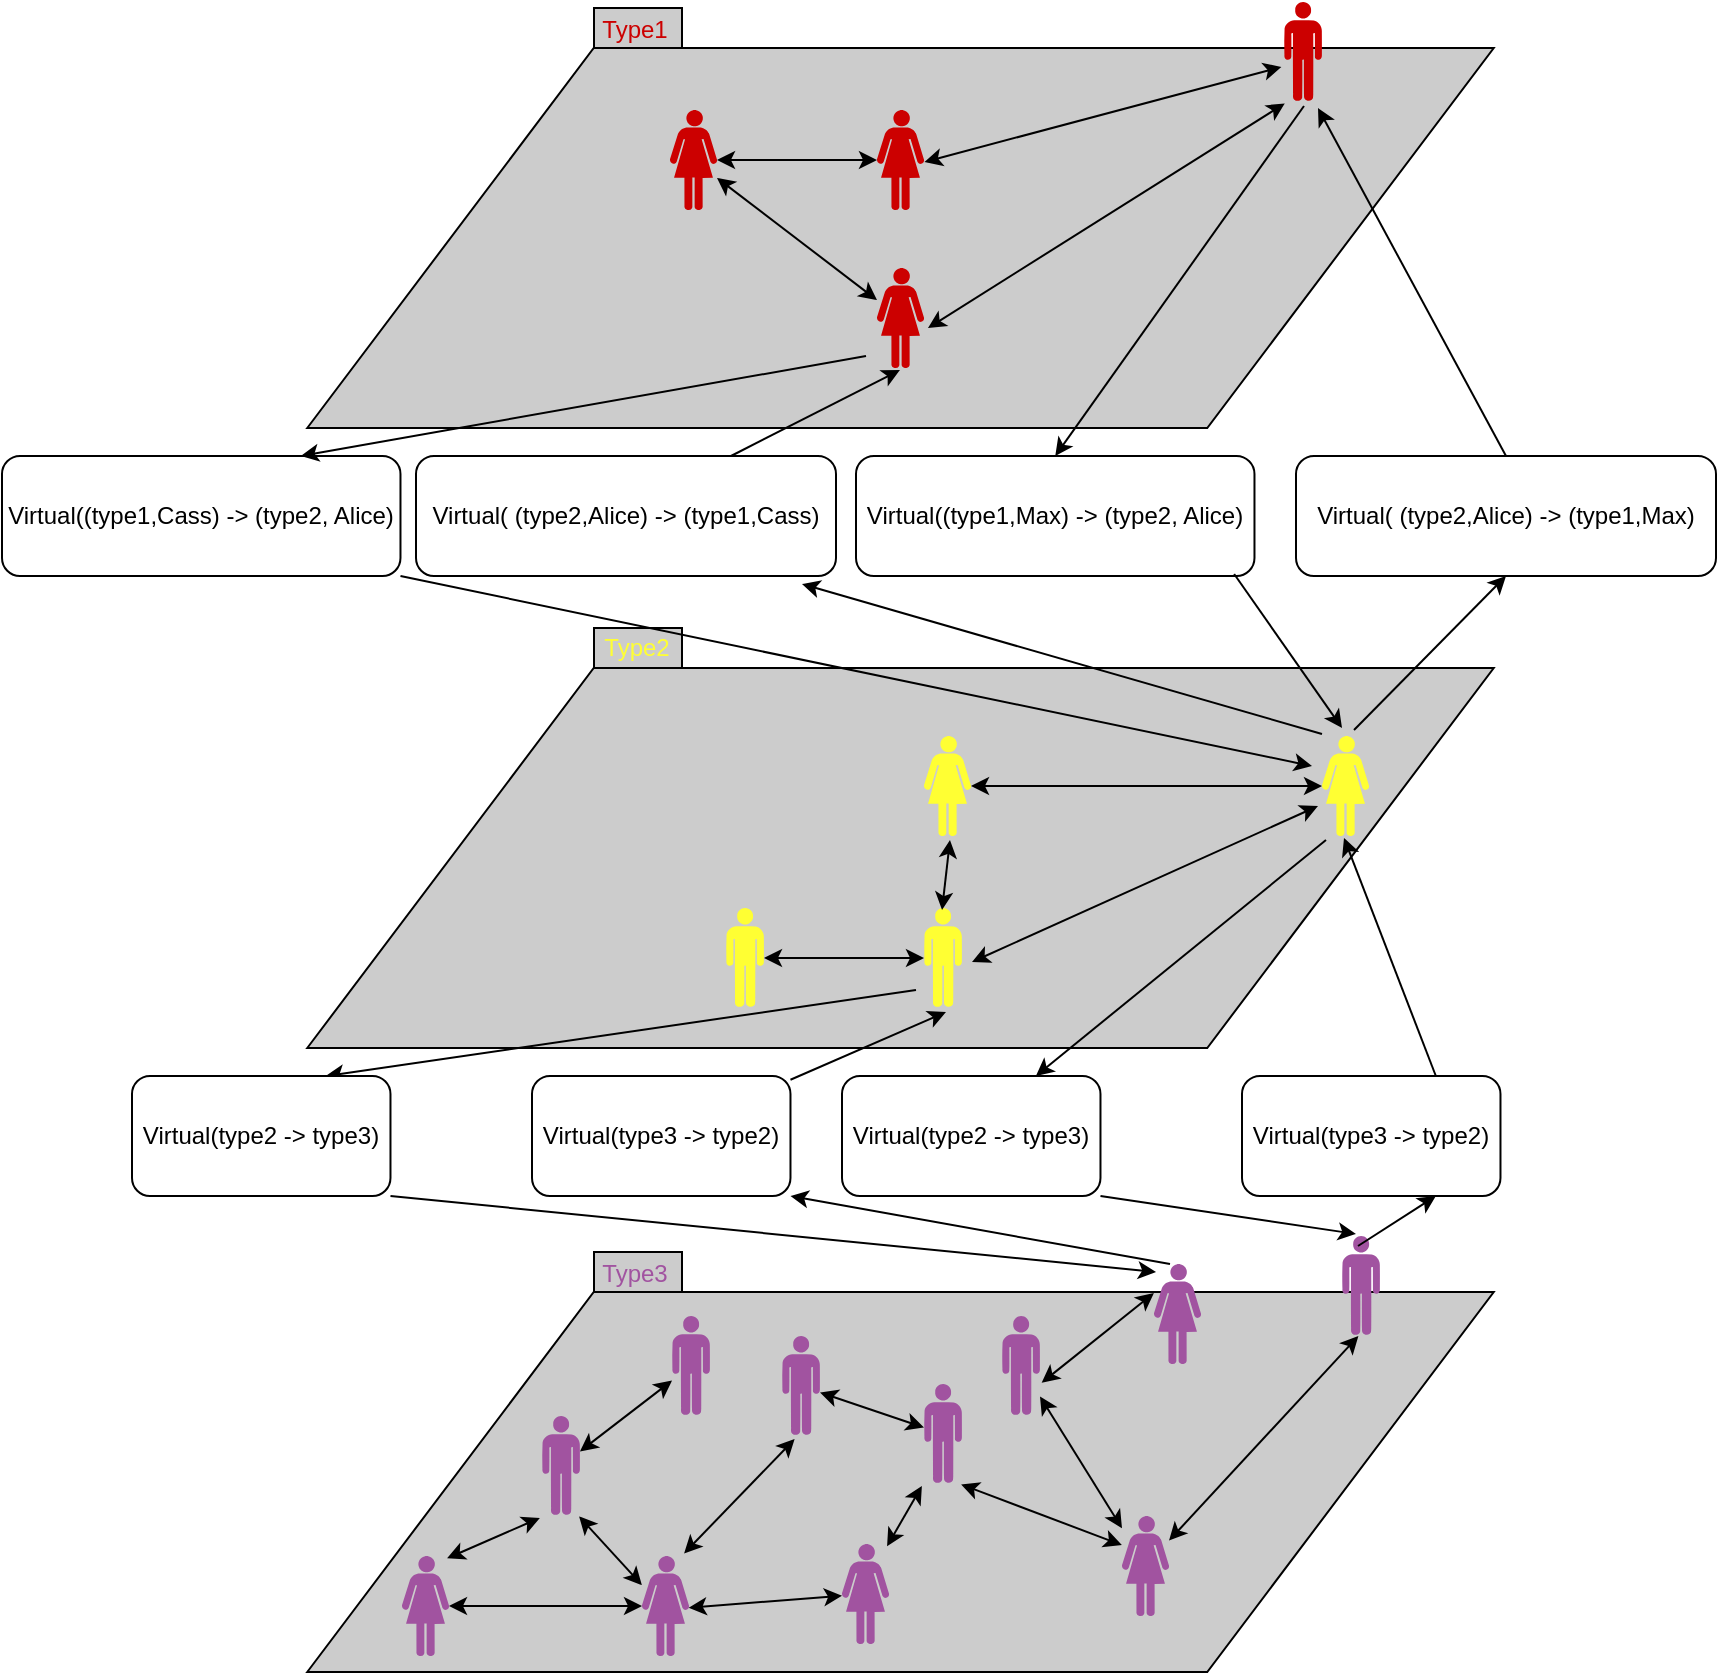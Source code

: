 <mxfile version="24.0.2" type="github">
  <diagram name="Page-1" id="404_kxYsZ5X8p2S8uvQf">
    <mxGraphModel dx="1647" dy="-85" grid="1" gridSize="10" guides="1" tooltips="1" connect="1" arrows="1" fold="1" page="1" pageScale="1" pageWidth="850" pageHeight="1100" math="0" shadow="0">
      <root>
        <mxCell id="0" />
        <mxCell id="1" parent="0" />
        <mxCell id="8ftiR1pAZEAG93mxzUA_-40" value="" style="shape=parallelogram;perimeter=parallelogramPerimeter;whiteSpace=wrap;html=1;fixedSize=1;size=143.25;fillColor=#000000;fillOpacity=20;" parent="1" vertex="1">
          <mxGeometry x="582.62" y="1768" width="593.25" height="190" as="geometry" />
        </mxCell>
        <mxCell id="0Rgwea09dTIiz1nyik_j-15" value="" style="rounded=0;whiteSpace=wrap;html=1;fillColor=#000000;fillOpacity=20;" parent="1" vertex="1">
          <mxGeometry x="726" y="1126" width="44" height="20" as="geometry" />
        </mxCell>
        <mxCell id="8ftiR1pAZEAG93mxzUA_-39" value="" style="shape=parallelogram;perimeter=parallelogramPerimeter;whiteSpace=wrap;html=1;fixedSize=1;size=143.25;fillColor=#000000;fillOpacity=20;" parent="1" vertex="1">
          <mxGeometry x="582.62" y="1456" width="593.25" height="190" as="geometry" />
        </mxCell>
        <mxCell id="8ftiR1pAZEAG93mxzUA_-38" value="" style="shape=parallelogram;perimeter=parallelogramPerimeter;whiteSpace=wrap;html=1;fixedSize=1;size=143.25;fillColor=#000000;fillOpacity=20;" parent="1" vertex="1">
          <mxGeometry x="582.62" y="1146" width="593.25" height="190" as="geometry" />
        </mxCell>
        <mxCell id="8ftiR1pAZEAG93mxzUA_-18" value="" style="rounded=0;orthogonalLoop=1;jettySize=auto;html=1;startArrow=classic;startFill=1;" parent="1" source="8ftiR1pAZEAG93mxzUA_-8" target="8ftiR1pAZEAG93mxzUA_-17" edge="1">
          <mxGeometry relative="1" as="geometry" />
        </mxCell>
        <mxCell id="8ftiR1pAZEAG93mxzUA_-8" value="" style="verticalLabelPosition=bottom;sketch=0;html=1;fillColor=#A153A0;verticalAlign=top;align=center;pointerEvents=1;shape=mxgraph.cisco_safe.design.actor_1;" parent="1" vertex="1">
          <mxGeometry x="630" y="1900" width="23.5" height="50" as="geometry" />
        </mxCell>
        <mxCell id="8ftiR1pAZEAG93mxzUA_-16" value="" style="rounded=0;orthogonalLoop=1;jettySize=auto;html=1;startArrow=classic;startFill=1;" parent="1" source="8ftiR1pAZEAG93mxzUA_-9" target="8ftiR1pAZEAG93mxzUA_-15" edge="1">
          <mxGeometry relative="1" as="geometry" />
        </mxCell>
        <mxCell id="8ftiR1pAZEAG93mxzUA_-9" value="" style="verticalLabelPosition=bottom;sketch=0;html=1;fillColor=#A153A0;verticalAlign=top;align=center;pointerEvents=1;shape=mxgraph.cisco_safe.design.actor_2;" parent="1" vertex="1">
          <mxGeometry x="700" y="1830" width="19" height="50" as="geometry" />
        </mxCell>
        <mxCell id="8ftiR1pAZEAG93mxzUA_-10" value="" style="verticalLabelPosition=bottom;sketch=0;html=1;fillColor=#A153A0;verticalAlign=top;align=center;pointerEvents=1;shape=mxgraph.cisco_safe.design.actor_2;" parent="1" vertex="1">
          <mxGeometry x="1100" y="1740" width="19" height="50" as="geometry" />
        </mxCell>
        <mxCell id="8ftiR1pAZEAG93mxzUA_-11" value="" style="verticalLabelPosition=bottom;sketch=0;html=1;fillColor=#CC0000;verticalAlign=top;align=center;pointerEvents=1;shape=mxgraph.cisco_safe.design.actor_2;" parent="1" vertex="1">
          <mxGeometry x="1071" y="1123" width="19" height="50" as="geometry" />
        </mxCell>
        <mxCell id="0Rgwea09dTIiz1nyik_j-6" value="" style="rounded=0;orthogonalLoop=1;jettySize=auto;html=1;startArrow=classic;startFill=1;" parent="1" source="8ftiR1pAZEAG93mxzUA_-12" target="0Rgwea09dTIiz1nyik_j-5" edge="1">
          <mxGeometry relative="1" as="geometry" />
        </mxCell>
        <mxCell id="8ftiR1pAZEAG93mxzUA_-12" value="" style="verticalLabelPosition=bottom;sketch=0;html=1;fillColor=#FFFF33;verticalAlign=top;align=center;pointerEvents=1;shape=mxgraph.cisco_safe.design.actor_1;" parent="1" vertex="1">
          <mxGeometry x="1090" y="1490" width="23.5" height="50" as="geometry" />
        </mxCell>
        <mxCell id="8ftiR1pAZEAG93mxzUA_-14" value="" style="endArrow=classic;html=1;rounded=0;exitX=0.959;exitY=0.023;exitDx=0;exitDy=0;exitPerimeter=0;entryX=-0.056;entryY=1.019;entryDx=0;entryDy=0;entryPerimeter=0;startArrow=classic;startFill=1;" parent="1" source="8ftiR1pAZEAG93mxzUA_-8" target="8ftiR1pAZEAG93mxzUA_-9" edge="1">
          <mxGeometry width="50" height="50" relative="1" as="geometry">
            <mxPoint x="566" y="1890" as="sourcePoint" />
            <mxPoint x="616" y="1840" as="targetPoint" />
          </mxGeometry>
        </mxCell>
        <mxCell id="8ftiR1pAZEAG93mxzUA_-15" value="" style="verticalLabelPosition=bottom;sketch=0;html=1;fillColor=#A153A0;verticalAlign=top;align=center;pointerEvents=1;shape=mxgraph.cisco_safe.design.actor_2;" parent="1" vertex="1">
          <mxGeometry x="765" y="1780" width="19" height="50" as="geometry" />
        </mxCell>
        <mxCell id="8ftiR1pAZEAG93mxzUA_-17" value="" style="verticalLabelPosition=bottom;sketch=0;html=1;fillColor=#A153A0;verticalAlign=top;align=center;pointerEvents=1;shape=mxgraph.cisco_safe.design.actor_1;" parent="1" vertex="1">
          <mxGeometry x="750" y="1900" width="23.5" height="50" as="geometry" />
        </mxCell>
        <mxCell id="8ftiR1pAZEAG93mxzUA_-19" value="" style="rounded=0;orthogonalLoop=1;jettySize=auto;html=1;startArrow=classic;startFill=1;exitX=0.977;exitY=1.004;exitDx=0;exitDy=0;exitPerimeter=0;entryX=-0.003;entryY=0.291;entryDx=0;entryDy=0;entryPerimeter=0;" parent="1" source="8ftiR1pAZEAG93mxzUA_-9" target="8ftiR1pAZEAG93mxzUA_-17" edge="1">
          <mxGeometry relative="1" as="geometry">
            <mxPoint x="650" y="1994" as="sourcePoint" />
            <mxPoint x="773" y="1986" as="targetPoint" />
          </mxGeometry>
        </mxCell>
        <mxCell id="8ftiR1pAZEAG93mxzUA_-20" value="" style="rounded=0;orthogonalLoop=1;jettySize=auto;html=1;startArrow=classic;startFill=1;entryX=0.993;entryY=0.517;entryDx=0;entryDy=0;entryPerimeter=0;" parent="1" source="8ftiR1pAZEAG93mxzUA_-21" target="8ftiR1pAZEAG93mxzUA_-17" edge="1">
          <mxGeometry relative="1" as="geometry" />
        </mxCell>
        <mxCell id="8ftiR1pAZEAG93mxzUA_-21" value="" style="verticalLabelPosition=bottom;sketch=0;html=1;fillColor=#A153A0;verticalAlign=top;align=center;pointerEvents=1;shape=mxgraph.cisco_safe.design.actor_1;" parent="1" vertex="1">
          <mxGeometry x="850" y="1894" width="23.5" height="50" as="geometry" />
        </mxCell>
        <mxCell id="8ftiR1pAZEAG93mxzUA_-22" value="" style="rounded=0;orthogonalLoop=1;jettySize=auto;html=1;startArrow=classic;startFill=1;" parent="1" source="8ftiR1pAZEAG93mxzUA_-23" target="8ftiR1pAZEAG93mxzUA_-25" edge="1">
          <mxGeometry relative="1" as="geometry" />
        </mxCell>
        <mxCell id="8ftiR1pAZEAG93mxzUA_-23" value="" style="verticalLabelPosition=bottom;sketch=0;html=1;fillColor=#A153A0;verticalAlign=top;align=center;pointerEvents=1;shape=mxgraph.cisco_safe.design.actor_2;" parent="1" vertex="1">
          <mxGeometry x="891" y="1814" width="19" height="50" as="geometry" />
        </mxCell>
        <mxCell id="8ftiR1pAZEAG93mxzUA_-24" value="" style="endArrow=classic;html=1;rounded=0;exitX=0.959;exitY=0.023;exitDx=0;exitDy=0;exitPerimeter=0;entryX=-0.056;entryY=1.019;entryDx=0;entryDy=0;entryPerimeter=0;startArrow=classic;startFill=1;" parent="1" source="8ftiR1pAZEAG93mxzUA_-21" target="8ftiR1pAZEAG93mxzUA_-23" edge="1">
          <mxGeometry width="50" height="50" relative="1" as="geometry">
            <mxPoint x="776" y="1850" as="sourcePoint" />
            <mxPoint x="826" y="1800" as="targetPoint" />
          </mxGeometry>
        </mxCell>
        <mxCell id="8ftiR1pAZEAG93mxzUA_-25" value="" style="verticalLabelPosition=bottom;sketch=0;html=1;fillColor=#A153A0;verticalAlign=top;align=center;pointerEvents=1;shape=mxgraph.cisco_safe.design.actor_2;" parent="1" vertex="1">
          <mxGeometry x="820" y="1790" width="19" height="50" as="geometry" />
        </mxCell>
        <mxCell id="8ftiR1pAZEAG93mxzUA_-26" value="" style="verticalLabelPosition=bottom;sketch=0;html=1;fillColor=#A153A0;verticalAlign=top;align=center;pointerEvents=1;shape=mxgraph.cisco_safe.design.actor_1;" parent="1" vertex="1">
          <mxGeometry x="990" y="1880" width="23.5" height="50" as="geometry" />
        </mxCell>
        <mxCell id="8ftiR1pAZEAG93mxzUA_-27" value="" style="rounded=0;orthogonalLoop=1;jettySize=auto;html=1;startArrow=classic;startFill=1;exitX=0.977;exitY=1.004;exitDx=0;exitDy=0;exitPerimeter=0;entryX=-0.003;entryY=0.291;entryDx=0;entryDy=0;entryPerimeter=0;" parent="1" source="8ftiR1pAZEAG93mxzUA_-23" target="8ftiR1pAZEAG93mxzUA_-26" edge="1">
          <mxGeometry relative="1" as="geometry">
            <mxPoint x="860" y="1954" as="sourcePoint" />
            <mxPoint x="983" y="1946" as="targetPoint" />
          </mxGeometry>
        </mxCell>
        <mxCell id="8ftiR1pAZEAG93mxzUA_-28" value="" style="rounded=0;orthogonalLoop=1;jettySize=auto;html=1;startArrow=classic;startFill=1;exitX=0.332;exitY=1.031;exitDx=0;exitDy=0;exitPerimeter=0;entryX=0.896;entryY=-0.026;entryDx=0;entryDy=0;entryPerimeter=0;" parent="1" source="8ftiR1pAZEAG93mxzUA_-25" target="8ftiR1pAZEAG93mxzUA_-17" edge="1">
          <mxGeometry relative="1" as="geometry">
            <mxPoint x="695" y="1940" as="sourcePoint" />
            <mxPoint x="773" y="1975" as="targetPoint" />
          </mxGeometry>
        </mxCell>
        <mxCell id="8ftiR1pAZEAG93mxzUA_-33" value="" style="rounded=0;orthogonalLoop=1;jettySize=auto;html=1;startArrow=classic;startFill=1;" parent="1" source="8ftiR1pAZEAG93mxzUA_-29" target="8ftiR1pAZEAG93mxzUA_-26" edge="1">
          <mxGeometry relative="1" as="geometry" />
        </mxCell>
        <mxCell id="8ftiR1pAZEAG93mxzUA_-29" value="" style="verticalLabelPosition=bottom;sketch=0;html=1;fillColor=#A153A0;verticalAlign=top;align=center;pointerEvents=1;shape=mxgraph.cisco_safe.design.actor_2;" parent="1" vertex="1">
          <mxGeometry x="930" y="1780" width="19" height="50" as="geometry" />
        </mxCell>
        <mxCell id="8ftiR1pAZEAG93mxzUA_-30" value="" style="verticalLabelPosition=bottom;sketch=0;html=1;fillColor=#A153A0;verticalAlign=top;align=center;pointerEvents=1;shape=mxgraph.cisco_safe.design.actor_1;" parent="1" vertex="1">
          <mxGeometry x="1006" y="1754" width="23.5" height="50" as="geometry" />
        </mxCell>
        <mxCell id="8ftiR1pAZEAG93mxzUA_-31" value="" style="rounded=0;orthogonalLoop=1;jettySize=auto;html=1;startArrow=classic;startFill=1;exitX=1.043;exitY=0.668;exitDx=0;exitDy=0;exitPerimeter=0;entryX=-0.003;entryY=0.291;entryDx=0;entryDy=0;entryPerimeter=0;" parent="1" source="8ftiR1pAZEAG93mxzUA_-29" target="8ftiR1pAZEAG93mxzUA_-30" edge="1">
          <mxGeometry relative="1" as="geometry">
            <mxPoint x="908.37" y="1884" as="sourcePoint" />
            <mxPoint x="1031.37" y="1876" as="targetPoint" />
          </mxGeometry>
        </mxCell>
        <mxCell id="0Rgwea09dTIiz1nyik_j-4" value="" style="rounded=0;orthogonalLoop=1;jettySize=auto;html=1;startArrow=classic;startFill=1;" parent="1" source="8ftiR1pAZEAG93mxzUA_-36" target="0Rgwea09dTIiz1nyik_j-3" edge="1">
          <mxGeometry relative="1" as="geometry" />
        </mxCell>
        <mxCell id="8ftiR1pAZEAG93mxzUA_-36" value="" style="verticalLabelPosition=bottom;sketch=0;html=1;fillColor=#FFFF33;verticalAlign=top;align=center;pointerEvents=1;shape=mxgraph.cisco_safe.design.actor_2;" parent="1" vertex="1">
          <mxGeometry x="891" y="1576" width="19" height="50" as="geometry" />
        </mxCell>
        <mxCell id="0Rgwea09dTIiz1nyik_j-30" value="" style="rounded=0;orthogonalLoop=1;jettySize=auto;html=1;startArrow=classic;startFill=1;" parent="1" source="8ftiR1pAZEAG93mxzUA_-37" target="0Rgwea09dTIiz1nyik_j-29" edge="1">
          <mxGeometry relative="1" as="geometry" />
        </mxCell>
        <mxCell id="8ftiR1pAZEAG93mxzUA_-37" value="" style="verticalLabelPosition=bottom;sketch=0;html=1;fillColor=#CC0000;verticalAlign=top;align=center;pointerEvents=1;shape=mxgraph.cisco_safe.design.actor_1;" parent="1" vertex="1">
          <mxGeometry x="867.5" y="1177" width="23.5" height="50" as="geometry" />
        </mxCell>
        <mxCell id="0Rgwea09dTIiz1nyik_j-2" value="" style="rounded=0;orthogonalLoop=1;jettySize=auto;html=1;startArrow=classic;startFill=1;exitX=1.263;exitY=0.54;exitDx=0;exitDy=0;exitPerimeter=0;entryX=-0.085;entryY=0.7;entryDx=0;entryDy=0;entryPerimeter=0;" parent="1" source="8ftiR1pAZEAG93mxzUA_-36" target="8ftiR1pAZEAG93mxzUA_-12" edge="1">
          <mxGeometry relative="1" as="geometry">
            <mxPoint x="960" y="1769" as="sourcePoint" />
            <mxPoint x="1016" y="1725" as="targetPoint" />
          </mxGeometry>
        </mxCell>
        <mxCell id="0Rgwea09dTIiz1nyik_j-3" value="" style="verticalLabelPosition=bottom;sketch=0;html=1;fillColor=#FFFF33;verticalAlign=top;align=center;pointerEvents=1;shape=mxgraph.cisco_safe.design.actor_2;" parent="1" vertex="1">
          <mxGeometry x="792" y="1576" width="19" height="50" as="geometry" />
        </mxCell>
        <mxCell id="0Rgwea09dTIiz1nyik_j-5" value="" style="verticalLabelPosition=bottom;sketch=0;html=1;fillColor=#FFFF33;verticalAlign=top;align=center;pointerEvents=1;shape=mxgraph.cisco_safe.design.actor_1;" parent="1" vertex="1">
          <mxGeometry x="891" y="1490" width="23.5" height="50" as="geometry" />
        </mxCell>
        <mxCell id="0Rgwea09dTIiz1nyik_j-7" value="" style="rounded=0;orthogonalLoop=1;jettySize=auto;html=1;startArrow=classic;startFill=1;exitX=0.474;exitY=0.02;exitDx=0;exitDy=0;exitPerimeter=0;entryX=0.553;entryY=1.04;entryDx=0;entryDy=0;entryPerimeter=0;" parent="1" source="8ftiR1pAZEAG93mxzUA_-36" target="0Rgwea09dTIiz1nyik_j-5" edge="1">
          <mxGeometry relative="1" as="geometry">
            <mxPoint x="901" y="1611" as="sourcePoint" />
            <mxPoint x="821" y="1611" as="targetPoint" />
          </mxGeometry>
        </mxCell>
        <mxCell id="0Rgwea09dTIiz1nyik_j-14" value="&lt;font color=&quot;#cc0000&quot;&gt;Type1&lt;/font&gt;" style="text;html=1;align=center;verticalAlign=middle;resizable=0;points=[];autosize=1;strokeColor=none;fillColor=none;" parent="1" vertex="1">
          <mxGeometry x="716" y="1122" width="60" height="30" as="geometry" />
        </mxCell>
        <mxCell id="0Rgwea09dTIiz1nyik_j-16" value="" style="rounded=0;whiteSpace=wrap;html=1;fillColor=#000000;fillOpacity=20;" parent="1" vertex="1">
          <mxGeometry x="726" y="1436" width="44" height="20" as="geometry" />
        </mxCell>
        <mxCell id="0Rgwea09dTIiz1nyik_j-17" value="&lt;font color=&quot;#ffff33&quot;&gt;Type2&lt;/font&gt;" style="text;html=1;align=center;verticalAlign=middle;resizable=0;points=[];autosize=1;strokeColor=none;fillColor=none;" parent="1" vertex="1">
          <mxGeometry x="717" y="1431" width="60" height="30" as="geometry" />
        </mxCell>
        <mxCell id="0Rgwea09dTIiz1nyik_j-18" value="" style="rounded=0;whiteSpace=wrap;html=1;fillColor=#000000;fillOpacity=20;" parent="1" vertex="1">
          <mxGeometry x="726" y="1748" width="44" height="20" as="geometry" />
        </mxCell>
        <mxCell id="0Rgwea09dTIiz1nyik_j-19" value="&lt;font color=&quot;#a153a0&quot;&gt;Type3&lt;/font&gt;" style="text;html=1;align=center;verticalAlign=middle;resizable=0;points=[];autosize=1;strokeColor=none;fillColor=none;" parent="1" vertex="1">
          <mxGeometry x="716" y="1744" width="60" height="30" as="geometry" />
        </mxCell>
        <mxCell id="8ftiR1pAZEAG93mxzUA_-34" value="" style="rounded=0;orthogonalLoop=1;jettySize=auto;html=1;entryX=0.431;entryY=1;entryDx=0;entryDy=0;entryPerimeter=0;startArrow=classic;startFill=1;" parent="1" source="8ftiR1pAZEAG93mxzUA_-26" target="8ftiR1pAZEAG93mxzUA_-10" edge="1">
          <mxGeometry relative="1" as="geometry" />
        </mxCell>
        <mxCell id="0Rgwea09dTIiz1nyik_j-28" value="" style="rounded=0;orthogonalLoop=1;jettySize=auto;html=1;startArrow=classic;startFill=1;entryX=1.009;entryY=0.52;entryDx=0;entryDy=0;entryPerimeter=0;exitX=-0.069;exitY=0.649;exitDx=0;exitDy=0;exitPerimeter=0;" parent="1" source="8ftiR1pAZEAG93mxzUA_-11" target="8ftiR1pAZEAG93mxzUA_-37" edge="1">
          <mxGeometry relative="1" as="geometry">
            <mxPoint x="1100" y="1471" as="sourcePoint" />
            <mxPoint x="925" y="1471" as="targetPoint" />
          </mxGeometry>
        </mxCell>
        <mxCell id="0Rgwea09dTIiz1nyik_j-32" value="" style="rounded=0;orthogonalLoop=1;jettySize=auto;html=1;startArrow=classic;startFill=1;" parent="1" source="0Rgwea09dTIiz1nyik_j-29" target="0Rgwea09dTIiz1nyik_j-31" edge="1">
          <mxGeometry relative="1" as="geometry" />
        </mxCell>
        <mxCell id="0Rgwea09dTIiz1nyik_j-29" value="" style="verticalLabelPosition=bottom;sketch=0;html=1;fillColor=#CC0000;verticalAlign=top;align=center;pointerEvents=1;shape=mxgraph.cisco_safe.design.actor_1;" parent="1" vertex="1">
          <mxGeometry x="764" y="1177" width="23.5" height="50" as="geometry" />
        </mxCell>
        <mxCell id="0Rgwea09dTIiz1nyik_j-31" value="" style="verticalLabelPosition=bottom;sketch=0;html=1;fillColor=#CC0000;verticalAlign=top;align=center;pointerEvents=1;shape=mxgraph.cisco_safe.design.actor_1;" parent="1" vertex="1">
          <mxGeometry x="867.5" y="1256" width="23.5" height="50" as="geometry" />
        </mxCell>
        <mxCell id="0Rgwea09dTIiz1nyik_j-33" value="" style="rounded=0;orthogonalLoop=1;jettySize=auto;html=1;startArrow=classic;startFill=1;entryX=1.083;entryY=0.601;entryDx=0;entryDy=0;entryPerimeter=0;exitX=0.022;exitY=1.014;exitDx=0;exitDy=0;exitPerimeter=0;" parent="1" source="8ftiR1pAZEAG93mxzUA_-11" target="0Rgwea09dTIiz1nyik_j-31" edge="1">
          <mxGeometry relative="1" as="geometry">
            <mxPoint x="797" y="1221" as="sourcePoint" />
            <mxPoint x="878" y="1282" as="targetPoint" />
          </mxGeometry>
        </mxCell>
        <mxCell id="3WU5Y8xsvsnA2mtap3Ex-2" value="Virtual(type3 -&amp;gt; type2)" style="rounded=1;whiteSpace=wrap;html=1;" parent="1" vertex="1">
          <mxGeometry x="1050" y="1660" width="129.24" height="60" as="geometry" />
        </mxCell>
        <mxCell id="3WU5Y8xsvsnA2mtap3Ex-3" style="rounded=0;orthogonalLoop=1;jettySize=auto;html=1;exitX=0.75;exitY=0;exitDx=0;exitDy=0;entryX=0.468;entryY=1.02;entryDx=0;entryDy=0;entryPerimeter=0;" parent="1" source="3WU5Y8xsvsnA2mtap3Ex-2" target="8ftiR1pAZEAG93mxzUA_-12" edge="1">
          <mxGeometry relative="1" as="geometry" />
        </mxCell>
        <mxCell id="3WU5Y8xsvsnA2mtap3Ex-4" style="rounded=0;orthogonalLoop=1;jettySize=auto;html=1;entryX=0.579;entryY=1.04;entryDx=0;entryDy=0;entryPerimeter=0;" parent="1" source="hBDSrYq_m9CpTTxVlZOs-1" target="8ftiR1pAZEAG93mxzUA_-36" edge="1">
          <mxGeometry relative="1" as="geometry" />
        </mxCell>
        <mxCell id="3WU5Y8xsvsnA2mtap3Ex-5" style="rounded=0;orthogonalLoop=1;jettySize=auto;html=1;exitX=1;exitY=1;exitDx=0;exitDy=0;entryX=0.34;entryY=0;entryDx=0;entryDy=0;entryPerimeter=0;endArrow=none;endFill=0;startArrow=classic;startFill=1;" parent="1" source="hBDSrYq_m9CpTTxVlZOs-1" target="8ftiR1pAZEAG93mxzUA_-30" edge="1">
          <mxGeometry relative="1" as="geometry" />
        </mxCell>
        <mxCell id="3WU5Y8xsvsnA2mtap3Ex-6" style="rounded=0;orthogonalLoop=1;jettySize=auto;html=1;exitX=0.75;exitY=1;exitDx=0;exitDy=0;entryX=0.421;entryY=0.1;entryDx=0;entryDy=0;entryPerimeter=0;endArrow=none;endFill=0;startArrow=classic;startFill=1;" parent="1" source="3WU5Y8xsvsnA2mtap3Ex-2" target="8ftiR1pAZEAG93mxzUA_-10" edge="1">
          <mxGeometry relative="1" as="geometry" />
        </mxCell>
        <mxCell id="nPn_2-71ksG3-iKqa8in-1" value="Virtual(type2 -&amp;gt; type3)" style="rounded=1;whiteSpace=wrap;html=1;" parent="1" vertex="1">
          <mxGeometry x="850" y="1660" width="129.24" height="60" as="geometry" />
        </mxCell>
        <mxCell id="nPn_2-71ksG3-iKqa8in-2" style="rounded=0;orthogonalLoop=1;jettySize=auto;html=1;exitX=1;exitY=1;exitDx=0;exitDy=0;entryX=0.043;entryY=0.08;entryDx=0;entryDy=0;entryPerimeter=0;endArrow=classic;endFill=1;startArrow=none;startFill=0;" parent="1" source="hBDSrYq_m9CpTTxVlZOs-3" target="8ftiR1pAZEAG93mxzUA_-30" edge="1">
          <mxGeometry relative="1" as="geometry">
            <mxPoint x="1092" y="1730" as="sourcePoint" />
            <mxPoint x="1032" y="1764" as="targetPoint" />
          </mxGeometry>
        </mxCell>
        <mxCell id="nPn_2-71ksG3-iKqa8in-3" style="rounded=0;orthogonalLoop=1;jettySize=auto;html=1;exitX=1;exitY=1;exitDx=0;exitDy=0;entryX=0.368;entryY=-0.02;entryDx=0;entryDy=0;entryPerimeter=0;endArrow=classic;endFill=1;startArrow=none;startFill=0;" parent="1" source="nPn_2-71ksG3-iKqa8in-1" target="8ftiR1pAZEAG93mxzUA_-10" edge="1">
          <mxGeometry relative="1" as="geometry">
            <mxPoint x="1157" y="1730" as="sourcePoint" />
            <mxPoint x="1118" y="1755" as="targetPoint" />
          </mxGeometry>
        </mxCell>
        <mxCell id="nPn_2-71ksG3-iKqa8in-4" style="rounded=0;orthogonalLoop=1;jettySize=auto;html=1;exitX=-0.211;exitY=0.82;exitDx=0;exitDy=0;entryX=0.75;entryY=0;entryDx=0;entryDy=0;endArrow=classic;endFill=1;startArrow=none;startFill=0;exitPerimeter=0;" parent="1" source="8ftiR1pAZEAG93mxzUA_-36" target="hBDSrYq_m9CpTTxVlZOs-3" edge="1">
          <mxGeometry relative="1" as="geometry">
            <mxPoint x="892" y="1730" as="sourcePoint" />
            <mxPoint x="1025" y="1764" as="targetPoint" />
          </mxGeometry>
        </mxCell>
        <mxCell id="nPn_2-71ksG3-iKqa8in-5" style="rounded=0;orthogonalLoop=1;jettySize=auto;html=1;exitX=0.085;exitY=1.04;exitDx=0;exitDy=0;entryX=0.75;entryY=0;entryDx=0;entryDy=0;endArrow=classic;endFill=1;startArrow=none;startFill=0;exitPerimeter=0;" parent="1" source="8ftiR1pAZEAG93mxzUA_-12" target="nPn_2-71ksG3-iKqa8in-1" edge="1">
          <mxGeometry relative="1" as="geometry">
            <mxPoint x="906" y="1639" as="sourcePoint" />
            <mxPoint x="892" y="1670" as="targetPoint" />
          </mxGeometry>
        </mxCell>
        <mxCell id="nPn_2-71ksG3-iKqa8in-6" value="Virtual( (type2,Alice) -&amp;gt; (type1,Max)" style="rounded=1;whiteSpace=wrap;html=1;" parent="1" vertex="1">
          <mxGeometry x="1077" y="1350" width="210" height="60" as="geometry" />
        </mxCell>
        <mxCell id="nPn_2-71ksG3-iKqa8in-7" value="Virtual((type1,Max) -&amp;gt; (type2, Alice)" style="rounded=1;whiteSpace=wrap;html=1;" parent="1" vertex="1">
          <mxGeometry x="857" y="1350" width="199.24" height="60" as="geometry" />
        </mxCell>
        <mxCell id="nPn_2-71ksG3-iKqa8in-8" style="rounded=0;orthogonalLoop=1;jettySize=auto;html=1;exitX=0.5;exitY=0;exitDx=0;exitDy=0;entryX=0.895;entryY=1.06;entryDx=0;entryDy=0;entryPerimeter=0;" parent="1" source="nPn_2-71ksG3-iKqa8in-6" target="8ftiR1pAZEAG93mxzUA_-11" edge="1">
          <mxGeometry relative="1" as="geometry" />
        </mxCell>
        <mxCell id="nPn_2-71ksG3-iKqa8in-9" style="rounded=0;orthogonalLoop=1;jettySize=auto;html=1;exitX=0.949;exitY=0.983;exitDx=0;exitDy=0;entryX=0.426;entryY=-0.08;entryDx=0;entryDy=0;entryPerimeter=0;exitPerimeter=0;" parent="1" source="nPn_2-71ksG3-iKqa8in-7" target="8ftiR1pAZEAG93mxzUA_-12" edge="1">
          <mxGeometry relative="1" as="geometry" />
        </mxCell>
        <mxCell id="nPn_2-71ksG3-iKqa8in-10" style="rounded=0;orthogonalLoop=1;jettySize=auto;html=1;exitX=0.681;exitY=-0.06;exitDx=0;exitDy=0;entryX=0.5;entryY=1;entryDx=0;entryDy=0;exitPerimeter=0;" parent="1" source="8ftiR1pAZEAG93mxzUA_-12" target="nPn_2-71ksG3-iKqa8in-6" edge="1">
          <mxGeometry relative="1" as="geometry">
            <mxPoint x="1125" y="1360" as="sourcePoint" />
            <mxPoint x="1098" y="1186" as="targetPoint" />
          </mxGeometry>
        </mxCell>
        <mxCell id="nPn_2-71ksG3-iKqa8in-11" style="rounded=0;orthogonalLoop=1;jettySize=auto;html=1;exitX=0.526;exitY=1.04;exitDx=0;exitDy=0;entryX=0.5;entryY=0;entryDx=0;entryDy=0;exitPerimeter=0;" parent="1" source="8ftiR1pAZEAG93mxzUA_-11" target="nPn_2-71ksG3-iKqa8in-7" edge="1">
          <mxGeometry relative="1" as="geometry">
            <mxPoint x="925" y="1420" as="sourcePoint" />
            <mxPoint x="1107" y="1501" as="targetPoint" />
          </mxGeometry>
        </mxCell>
        <mxCell id="hBDSrYq_m9CpTTxVlZOs-1" value="Virtual(type3 -&amp;gt; type2)" style="rounded=1;whiteSpace=wrap;html=1;" vertex="1" parent="1">
          <mxGeometry x="695" y="1660" width="129.24" height="60" as="geometry" />
        </mxCell>
        <mxCell id="hBDSrYq_m9CpTTxVlZOs-3" value="Virtual(type2 -&amp;gt; type3)" style="rounded=1;whiteSpace=wrap;html=1;" vertex="1" parent="1">
          <mxGeometry x="495" y="1660" width="129.24" height="60" as="geometry" />
        </mxCell>
        <mxCell id="hBDSrYq_m9CpTTxVlZOs-6" value="Virtual( (type2,Alice) -&amp;gt; (type1,Cass)" style="rounded=1;whiteSpace=wrap;html=1;" vertex="1" parent="1">
          <mxGeometry x="637" y="1350" width="210" height="60" as="geometry" />
        </mxCell>
        <mxCell id="hBDSrYq_m9CpTTxVlZOs-7" value="Virtual((type1,Cass) -&amp;gt; (type2, Alice)" style="rounded=1;whiteSpace=wrap;html=1;" vertex="1" parent="1">
          <mxGeometry x="430" y="1350" width="199.24" height="60" as="geometry" />
        </mxCell>
        <mxCell id="hBDSrYq_m9CpTTxVlZOs-8" style="rounded=0;orthogonalLoop=1;jettySize=auto;html=1;exitX=0;exitY=-0.02;exitDx=0;exitDy=0;entryX=0.919;entryY=1.067;entryDx=0;entryDy=0;exitPerimeter=0;entryPerimeter=0;" edge="1" parent="1" source="8ftiR1pAZEAG93mxzUA_-12" target="hBDSrYq_m9CpTTxVlZOs-6">
          <mxGeometry relative="1" as="geometry">
            <mxPoint x="1116" y="1497" as="sourcePoint" />
            <mxPoint x="1192" y="1420" as="targetPoint" />
          </mxGeometry>
        </mxCell>
        <mxCell id="hBDSrYq_m9CpTTxVlZOs-9" style="rounded=0;orthogonalLoop=1;jettySize=auto;html=1;exitX=0.75;exitY=0;exitDx=0;exitDy=0;entryX=0.489;entryY=1.02;entryDx=0;entryDy=0;entryPerimeter=0;" edge="1" parent="1" source="hBDSrYq_m9CpTTxVlZOs-6" target="0Rgwea09dTIiz1nyik_j-31">
          <mxGeometry relative="1" as="geometry">
            <mxPoint x="1100" y="1499" as="sourcePoint" />
            <mxPoint x="840" y="1424" as="targetPoint" />
          </mxGeometry>
        </mxCell>
        <mxCell id="hBDSrYq_m9CpTTxVlZOs-10" style="rounded=0;orthogonalLoop=1;jettySize=auto;html=1;exitX=-0.234;exitY=0.88;exitDx=0;exitDy=0;entryX=0.75;entryY=0;entryDx=0;entryDy=0;exitPerimeter=0;" edge="1" parent="1" source="0Rgwea09dTIiz1nyik_j-31" target="hBDSrYq_m9CpTTxVlZOs-7">
          <mxGeometry relative="1" as="geometry">
            <mxPoint x="1091" y="1185" as="sourcePoint" />
            <mxPoint x="967" y="1360" as="targetPoint" />
          </mxGeometry>
        </mxCell>
        <mxCell id="hBDSrYq_m9CpTTxVlZOs-11" style="rounded=0;orthogonalLoop=1;jettySize=auto;html=1;exitX=1;exitY=1;exitDx=0;exitDy=0;entryX=-0.213;entryY=0.3;entryDx=0;entryDy=0;entryPerimeter=0;" edge="1" parent="1" source="hBDSrYq_m9CpTTxVlZOs-7" target="8ftiR1pAZEAG93mxzUA_-12">
          <mxGeometry relative="1" as="geometry">
            <mxPoint x="872" y="1310" as="sourcePoint" />
            <mxPoint x="576" y="1360" as="targetPoint" />
          </mxGeometry>
        </mxCell>
      </root>
    </mxGraphModel>
  </diagram>
</mxfile>
